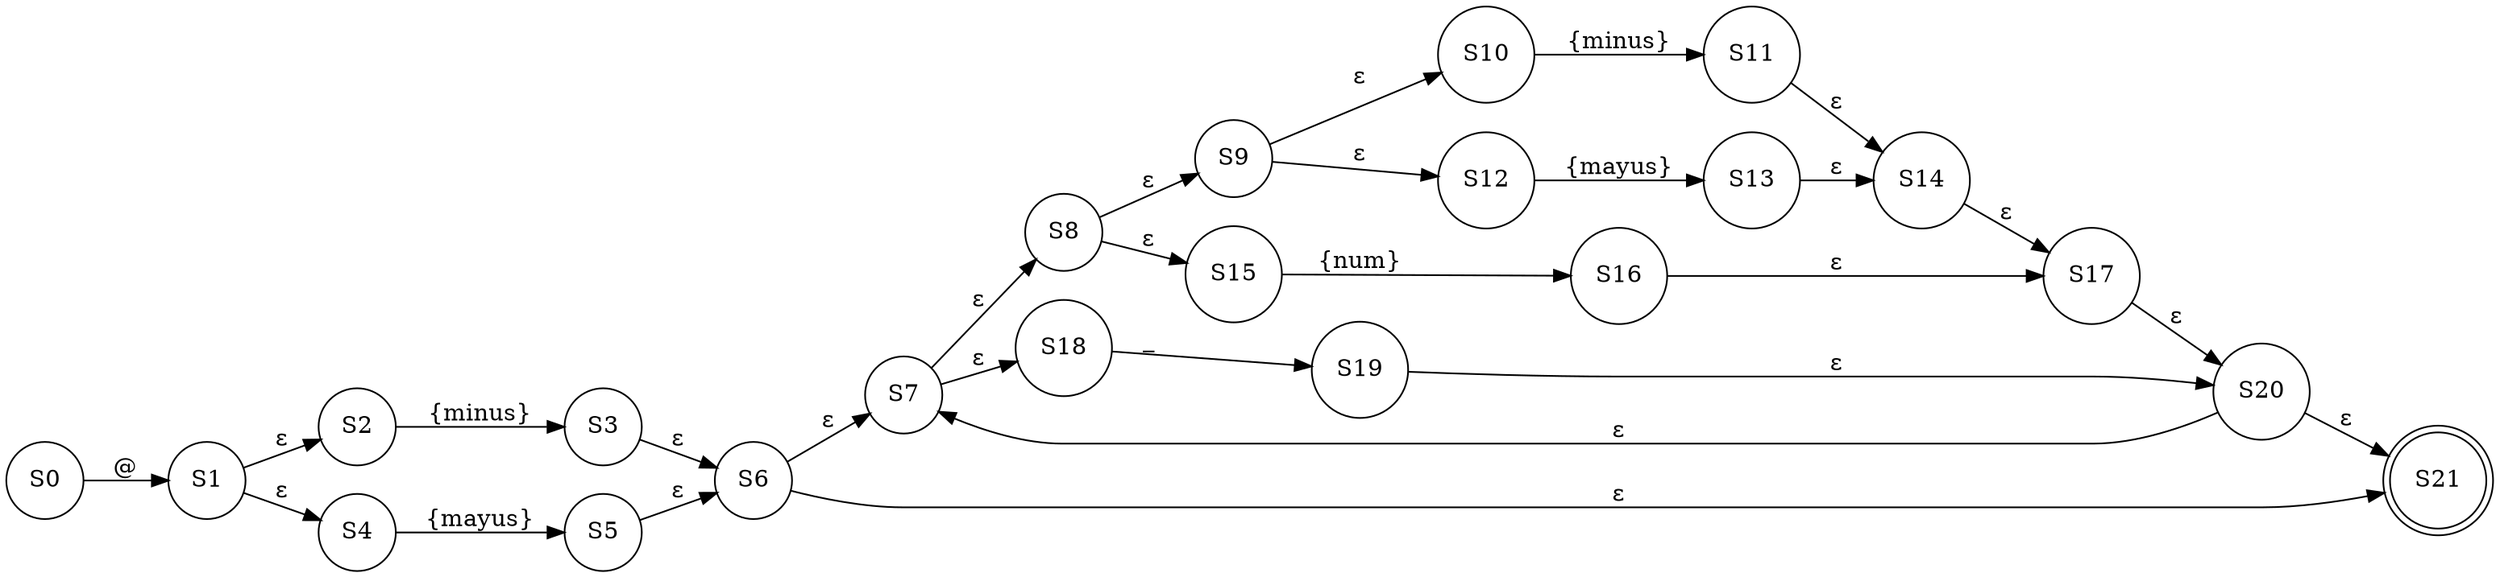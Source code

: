 digraph G { 
rankdir=LR; 
node [shape=circle]; 
node0 [label="S0"]; 
node1 [label="S1"]; 
node2 [label="S2"]; 
node3 [label="S3"]; 
node4 [label="S4"]; 
node5 [label="S5"]; 
node6 [label="S6"]; 
node7 [label="S7"]; 
node8 [label="S8"]; 
node9 [label="S9"]; 
node10 [label="S10"]; 
node11 [label="S11"]; 
node12 [label="S12"]; 
node13 [label="S13"]; 
node14 [label="S14"]; 
node15 [label="S15"]; 
node16 [label="S16"]; 
node17 [label="S17"]; 
node18 [label="S18"]; 
node19 [label="S19"]; 
node20 [label="S20"]; 
node21 [label="S21", shape=doublecircle]; 
node0 -> node1 [label="@"]; 
node1 -> node2 [label="ε"]; 
node1 -> node4 [label="ε"]; 
node2 -> node3 [label="{minus}"]; 
node3 -> node6 [label="ε"]; 
node4 -> node5 [label="{mayus}"]; 
node5 -> node6 [label="ε"]; 
node6 -> node7 [label="ε"]; 
node7 -> node8 [label="ε"]; 
node7 -> node18 [label="ε"]; 
node8 -> node9 [label="ε"]; 
node8 -> node15 [label="ε"]; 
node9 -> node10 [label="ε"]; 
node9 -> node12 [label="ε"]; 
node10 -> node11 [label="{minus}"]; 
node11 -> node14 [label="ε"]; 
node12 -> node13 [label="{mayus}"]; 
node13 -> node14 [label="ε"]; 
node14 -> node17 [label="ε"]; 
node15 -> node16 [label="{num}"]; 
node16 -> node17 [label="ε"]; 
node17 -> node20 [label="ε"]; 
node18 -> node19 [label="_"]; 
node19 -> node20 [label="ε"]; 
node20 -> node7 [label="ε"]; 
node20 -> node21 [label="ε"]; 
node6 -> node21 [label="ε"]; 
} 
